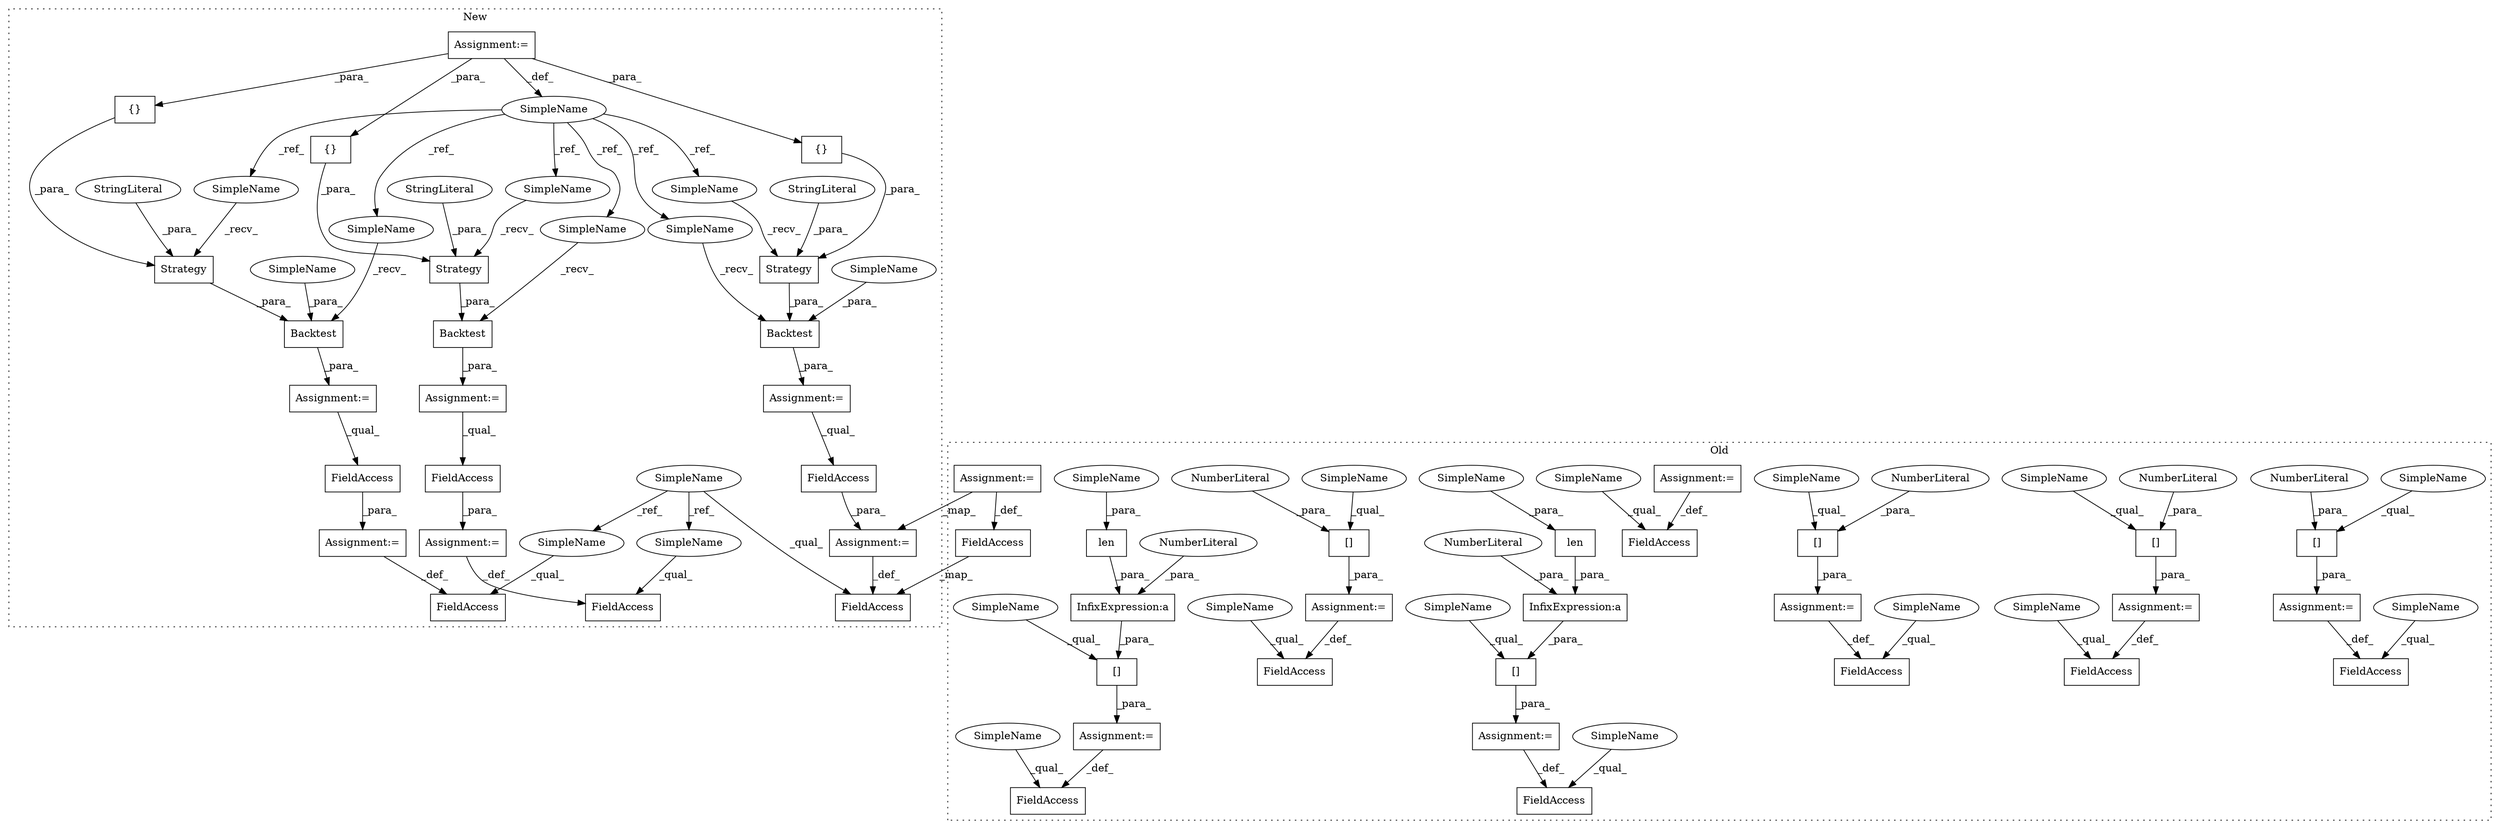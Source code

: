 digraph G {
subgraph cluster0 {
1 [label="[]" a="2" s="5413,5431" l="4,1" shape="box"];
3 [label="InfixExpression:a" a="27" s="5426" l="3" shape="box"];
5 [label="NumberLiteral" a="34" s="5429" l="1" shape="ellipse"];
6 [label="len" a="32" s="5418,5425" l="4,1" shape="box"];
8 [label="FieldAccess" a="22" s="5402" l="10" shape="box"];
9 [label="[]" a="2" s="5105,5123" l="4,1" shape="box"];
10 [label="InfixExpression:a" a="27" s="5118" l="3" shape="box"];
11 [label="NumberLiteral" a="34" s="5121" l="1" shape="ellipse"];
12 [label="[]" a="2" s="4909,4914" l="4,1" shape="box"];
13 [label="NumberLiteral" a="34" s="4913" l="1" shape="ellipse"];
14 [label="[]" a="2" s="5265,5270" l="4,1" shape="box"];
15 [label="NumberLiteral" a="34" s="5269" l="1" shape="ellipse"];
16 [label="[]" a="2" s="4957,4962" l="4,1" shape="box"];
17 [label="NumberLiteral" a="34" s="4961" l="1" shape="ellipse"];
21 [label="len" a="32" s="5110,5117" l="4,1" shape="box"];
22 [label="FieldAccess" a="22" s="5094" l="10" shape="box"];
23 [label="Assignment:=" a="7" s="5412" l="1" shape="box"];
24 [label="Assignment:=" a="7" s="5104" l="1" shape="box"];
25 [label="Assignment:=" a="7" s="4908" l="1" shape="box"];
26 [label="FieldAccess" a="22" s="4898" l="10" shape="box"];
28 [label="Assignment:=" a="7" s="5264" l="1" shape="box"];
29 [label="FieldAccess" a="22" s="5254" l="10" shape="box"];
31 [label="Assignment:=" a="7" s="4956" l="1" shape="box"];
32 [label="FieldAccess" a="22" s="4946" l="10" shape="box"];
34 [label="[]" a="2" s="5216,5221" l="4,1" shape="box"];
35 [label="NumberLiteral" a="34" s="5220" l="1" shape="ellipse"];
39 [label="FieldAccess" a="22" s="5205" l="10" shape="box"];
40 [label="FieldAccess" a="22" s="4851" l="10" shape="box"];
44 [label="Assignment:=" a="7" s="4861" l="1" shape="box"];
45 [label="Assignment:=" a="7" s="5215" l="1" shape="box"];
56 [label="FieldAccess" a="22" s="5622" l="11" shape="box"];
58 [label="Assignment:=" a="7" s="5633" l="1" shape="box"];
64 [label="SimpleName" a="42" s="5094" l="6" shape="ellipse"];
65 [label="SimpleName" a="42" s="5402" l="6" shape="ellipse"];
66 [label="SimpleName" a="42" s="4851" l="6" shape="ellipse"];
67 [label="SimpleName" a="42" s="5254" l="6" shape="ellipse"];
68 [label="SimpleName" a="42" s="4898" l="6" shape="ellipse"];
69 [label="SimpleName" a="42" s="4946" l="6" shape="ellipse"];
70 [label="SimpleName" a="42" s="5205" l="6" shape="ellipse"];
77 [label="SimpleName" a="42" s="5114" l="3" shape="ellipse"];
78 [label="SimpleName" a="42" s="4909" l="3" shape="ellipse"];
79 [label="SimpleName" a="42" s="5105" l="3" shape="ellipse"];
80 [label="SimpleName" a="42" s="4957" l="3" shape="ellipse"];
81 [label="SimpleName" a="42" s="5422" l="3" shape="ellipse"];
82 [label="SimpleName" a="42" s="5413" l="3" shape="ellipse"];
83 [label="SimpleName" a="42" s="5216" l="3" shape="ellipse"];
84 [label="SimpleName" a="42" s="5265" l="3" shape="ellipse"];
label = "Old";
style="dotted";
}
subgraph cluster1 {
2 [label="Strategy" a="32" s="6073,6100" l="9,1" shape="box"];
4 [label="{}" a="4" s="6094,6099" l="1,1" shape="box"];
7 [label="FieldAccess" a="22" s="6125" l="13" shape="box"];
18 [label="Backtest" a="32" s="6061,6106" l="9,1" shape="box"];
19 [label="SimpleName" a="42" s="5174" l="2" shape="ellipse"];
20 [label="StringLiteral" a="45" s="6082" l="2" shape="ellipse"];
27 [label="Assignment:=" a="7" s="6057" l="1" shape="box"];
30 [label="Assignment:=" a="7" s="5174" l="2" shape="box"];
33 [label="{}" a="4" s="5741,5746" l="1,1" shape="box"];
36 [label="FieldAccess" a="22" s="5760" l="11" shape="box"];
37 [label="FieldAccess" a="22" s="5772" l="13" shape="box"];
38 [label="SimpleName" a="42" s="5368" l="6" shape="ellipse"];
41 [label="Strategy" a="32" s="5720,5747" l="9,1" shape="box"];
42 [label="Backtest" a="32" s="5708,5753" l="9,1" shape="box"];
43 [label="Assignment:=" a="7" s="5771" l="1" shape="box"];
46 [label="Assignment:=" a="7" s="5704" l="1" shape="box"];
47 [label="StringLiteral" a="45" s="5729" l="2" shape="ellipse"];
48 [label="{}" a="4" s="5498,5503" l="1,1" shape="box"];
49 [label="FieldAccess" a="22" s="5529" l="13" shape="box"];
50 [label="Strategy" a="32" s="5477,5504" l="9,1" shape="box"];
51 [label="Backtest" a="32" s="5465,5510" l="9,1" shape="box"];
52 [label="Assignment:=" a="7" s="5461" l="1" shape="box"];
53 [label="StringLiteral" a="45" s="5486" l="2" shape="ellipse"];
54 [label="FieldAccess" a="22" s="6113" l="11" shape="box"];
55 [label="Assignment:=" a="7" s="6124" l="1" shape="box"];
57 [label="FieldAccess" a="22" s="5517" l="11" shape="box"];
59 [label="Assignment:=" a="7" s="5528" l="1" shape="box"];
60 [label="SimpleName" a="42" s="5760" l="6" shape="ellipse"];
61 [label="SimpleName" a="42" s="6113" l="6" shape="ellipse"];
62 [label="SimpleName" a="42" s="5506" l="4" shape="ellipse"];
63 [label="SimpleName" a="42" s="5749" l="4" shape="ellipse"];
71 [label="SimpleName" a="42" s="5705" l="2" shape="ellipse"];
72 [label="SimpleName" a="42" s="5717" l="2" shape="ellipse"];
73 [label="SimpleName" a="42" s="5462" l="2" shape="ellipse"];
74 [label="SimpleName" a="42" s="5474" l="2" shape="ellipse"];
75 [label="SimpleName" a="42" s="6070" l="2" shape="ellipse"];
76 [label="SimpleName" a="42" s="6058" l="2" shape="ellipse"];
label = "New";
style="dotted";
}
1 -> 23 [label="_para_"];
2 -> 18 [label="_para_"];
3 -> 1 [label="_para_"];
4 -> 2 [label="_para_"];
5 -> 3 [label="_para_"];
6 -> 3 [label="_para_"];
7 -> 55 [label="_para_"];
9 -> 24 [label="_para_"];
10 -> 9 [label="_para_"];
11 -> 10 [label="_para_"];
12 -> 25 [label="_para_"];
13 -> 12 [label="_para_"];
14 -> 28 [label="_para_"];
15 -> 14 [label="_para_"];
16 -> 31 [label="_para_"];
17 -> 16 [label="_para_"];
18 -> 27 [label="_para_"];
19 -> 76 [label="_ref_"];
19 -> 73 [label="_ref_"];
19 -> 72 [label="_ref_"];
19 -> 75 [label="_ref_"];
19 -> 71 [label="_ref_"];
19 -> 74 [label="_ref_"];
20 -> 2 [label="_para_"];
21 -> 10 [label="_para_"];
23 -> 8 [label="_def_"];
24 -> 22 [label="_def_"];
25 -> 26 [label="_def_"];
27 -> 7 [label="_qual_"];
28 -> 29 [label="_def_"];
30 -> 33 [label="_para_"];
30 -> 19 [label="_def_"];
30 -> 4 [label="_para_"];
30 -> 48 [label="_para_"];
31 -> 32 [label="_def_"];
33 -> 41 [label="_para_"];
34 -> 45 [label="_para_"];
35 -> 34 [label="_para_"];
37 -> 43 [label="_para_"];
38 -> 61 [label="_ref_"];
38 -> 57 [label="_qual_"];
38 -> 60 [label="_ref_"];
41 -> 42 [label="_para_"];
42 -> 46 [label="_para_"];
43 -> 36 [label="_def_"];
44 -> 40 [label="_def_"];
45 -> 39 [label="_def_"];
46 -> 37 [label="_qual_"];
47 -> 41 [label="_para_"];
48 -> 50 [label="_para_"];
49 -> 59 [label="_para_"];
50 -> 51 [label="_para_"];
51 -> 52 [label="_para_"];
52 -> 49 [label="_qual_"];
53 -> 50 [label="_para_"];
55 -> 54 [label="_def_"];
56 -> 57 [label="_map_"];
58 -> 59 [label="_map_"];
58 -> 56 [label="_def_"];
59 -> 57 [label="_def_"];
60 -> 36 [label="_qual_"];
61 -> 54 [label="_qual_"];
62 -> 51 [label="_para_"];
63 -> 42 [label="_para_"];
64 -> 22 [label="_qual_"];
65 -> 8 [label="_qual_"];
66 -> 40 [label="_qual_"];
67 -> 29 [label="_qual_"];
68 -> 26 [label="_qual_"];
69 -> 32 [label="_qual_"];
70 -> 39 [label="_qual_"];
71 -> 42 [label="_recv_"];
72 -> 41 [label="_recv_"];
73 -> 51 [label="_recv_"];
74 -> 50 [label="_recv_"];
75 -> 2 [label="_recv_"];
76 -> 18 [label="_recv_"];
77 -> 21 [label="_para_"];
78 -> 12 [label="_qual_"];
79 -> 9 [label="_qual_"];
80 -> 16 [label="_qual_"];
81 -> 6 [label="_para_"];
82 -> 1 [label="_qual_"];
83 -> 34 [label="_qual_"];
84 -> 14 [label="_qual_"];
}